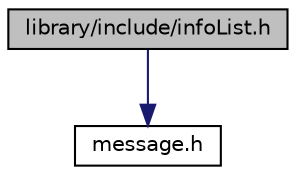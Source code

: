 digraph "library/include/infoList.h"
{
 // LATEX_PDF_SIZE
  edge [fontname="Helvetica",fontsize="10",labelfontname="Helvetica",labelfontsize="10"];
  node [fontname="Helvetica",fontsize="10",shape=record];
  Node1 [label="library/include/infoList.h",height=0.2,width=0.4,color="black", fillcolor="grey75", style="filled", fontcolor="black",tooltip=" "];
  Node1 -> Node2 [color="midnightblue",fontsize="10",style="solid",fontname="Helvetica"];
  Node2 [label="message.h",height=0.2,width=0.4,color="black", fillcolor="white", style="filled",URL="$message_8h.html",tooltip="Definition of struct Message."];
}
